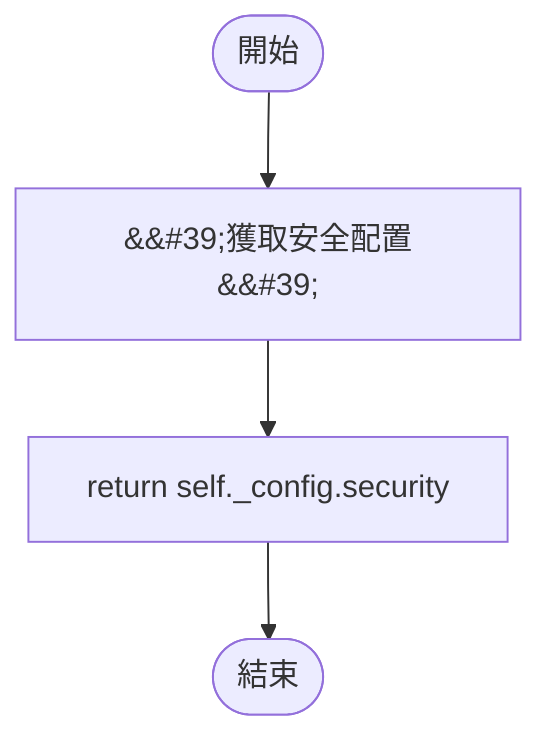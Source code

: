 flowchart TB
    n1([開始])
    n2([結束])
    n3[&amp;&#35;39;獲取安全配置&amp;&#35;39;]
    n4[return self._config.security]
    n1 --> n3
    n3 --> n4
    n4 --> n2